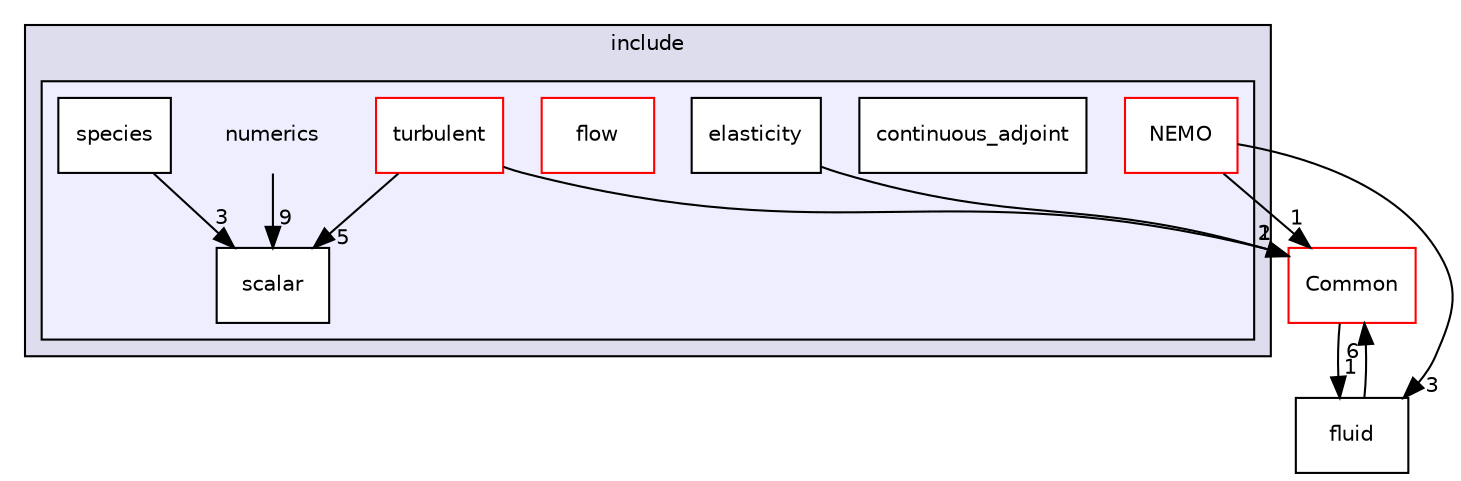 digraph "SU2_CFD/include/numerics" {
  compound=true
  node [ fontsize="10", fontname="Helvetica"];
  edge [ labelfontsize="10", labelfontname="Helvetica"];
  subgraph clusterdir_3b735dd5547717c34264cbbbba892a8a {
    graph [ bgcolor="#ddddee", pencolor="black", label="include" fontname="Helvetica", fontsize="10", URL="dir_3b735dd5547717c34264cbbbba892a8a.html"]
  subgraph clusterdir_756791f5376667f4032d4a9f45c7494c {
    graph [ bgcolor="#eeeeff", pencolor="black", label="" URL="dir_756791f5376667f4032d4a9f45c7494c.html"];
    dir_756791f5376667f4032d4a9f45c7494c [shape=plaintext label="numerics"];
    dir_78361a5ea420b4c8d08dd7cf8090f8d9 [shape=box label="continuous_adjoint" color="black" fillcolor="white" style="filled" URL="dir_78361a5ea420b4c8d08dd7cf8090f8d9.html"];
    dir_ee84f51aff238d23e66c100bc940df63 [shape=box label="elasticity" color="black" fillcolor="white" style="filled" URL="dir_ee84f51aff238d23e66c100bc940df63.html"];
    dir_e1f0f8ddb5d29c4c7adf1b07b1c16b62 [shape=box label="flow" color="red" fillcolor="white" style="filled" URL="dir_e1f0f8ddb5d29c4c7adf1b07b1c16b62.html"];
    dir_9f868db1fd3ece50d1be3ec4214145d6 [shape=box label="NEMO" color="red" fillcolor="white" style="filled" URL="dir_9f868db1fd3ece50d1be3ec4214145d6.html"];
    dir_df71765b1aee806f42cd677f7b22aec8 [shape=box label="scalar" color="black" fillcolor="white" style="filled" URL="dir_df71765b1aee806f42cd677f7b22aec8.html"];
    dir_d19c092bb5cb53aaa5e99f6fe0bea9ab [shape=box label="species" color="black" fillcolor="white" style="filled" URL="dir_d19c092bb5cb53aaa5e99f6fe0bea9ab.html"];
    dir_e0561803f002880de2bd7dec3207ae7f [shape=box label="turbulent" color="red" fillcolor="white" style="filled" URL="dir_e0561803f002880de2bd7dec3207ae7f.html"];
  }
  }
  dir_331ac33b42628dcdd8084e0a2b79c025 [shape=box label="fluid" URL="dir_331ac33b42628dcdd8084e0a2b79c025.html"];
  dir_4ab6b4cc6a7edbff49100e9123df213f [shape=box label="Common" fillcolor="white" style="filled" color="red" URL="dir_4ab6b4cc6a7edbff49100e9123df213f.html"];
  dir_331ac33b42628dcdd8084e0a2b79c025->dir_4ab6b4cc6a7edbff49100e9123df213f [headlabel="6", labeldistance=1.5 headhref="dir_000036_000000.html"];
  dir_d19c092bb5cb53aaa5e99f6fe0bea9ab->dir_df71765b1aee806f42cd677f7b22aec8 [headlabel="3", labeldistance=1.5 headhref="dir_000056_000055.html"];
  dir_4ab6b4cc6a7edbff49100e9123df213f->dir_331ac33b42628dcdd8084e0a2b79c025 [headlabel="1", labeldistance=1.5 headhref="dir_000000_000036.html"];
  dir_756791f5376667f4032d4a9f45c7494c->dir_df71765b1aee806f42cd677f7b22aec8 [headlabel="9", labeldistance=1.5 headhref="dir_000045_000055.html"];
  dir_9f868db1fd3ece50d1be3ec4214145d6->dir_331ac33b42628dcdd8084e0a2b79c025 [headlabel="3", labeldistance=1.5 headhref="dir_000053_000036.html"];
  dir_9f868db1fd3ece50d1be3ec4214145d6->dir_4ab6b4cc6a7edbff49100e9123df213f [headlabel="1", labeldistance=1.5 headhref="dir_000053_000000.html"];
  dir_e0561803f002880de2bd7dec3207ae7f->dir_4ab6b4cc6a7edbff49100e9123df213f [headlabel="2", labeldistance=1.5 headhref="dir_000057_000000.html"];
  dir_e0561803f002880de2bd7dec3207ae7f->dir_df71765b1aee806f42cd677f7b22aec8 [headlabel="5", labeldistance=1.5 headhref="dir_000057_000055.html"];
  dir_ee84f51aff238d23e66c100bc940df63->dir_4ab6b4cc6a7edbff49100e9123df213f [headlabel="1", labeldistance=1.5 headhref="dir_000047_000000.html"];
}

